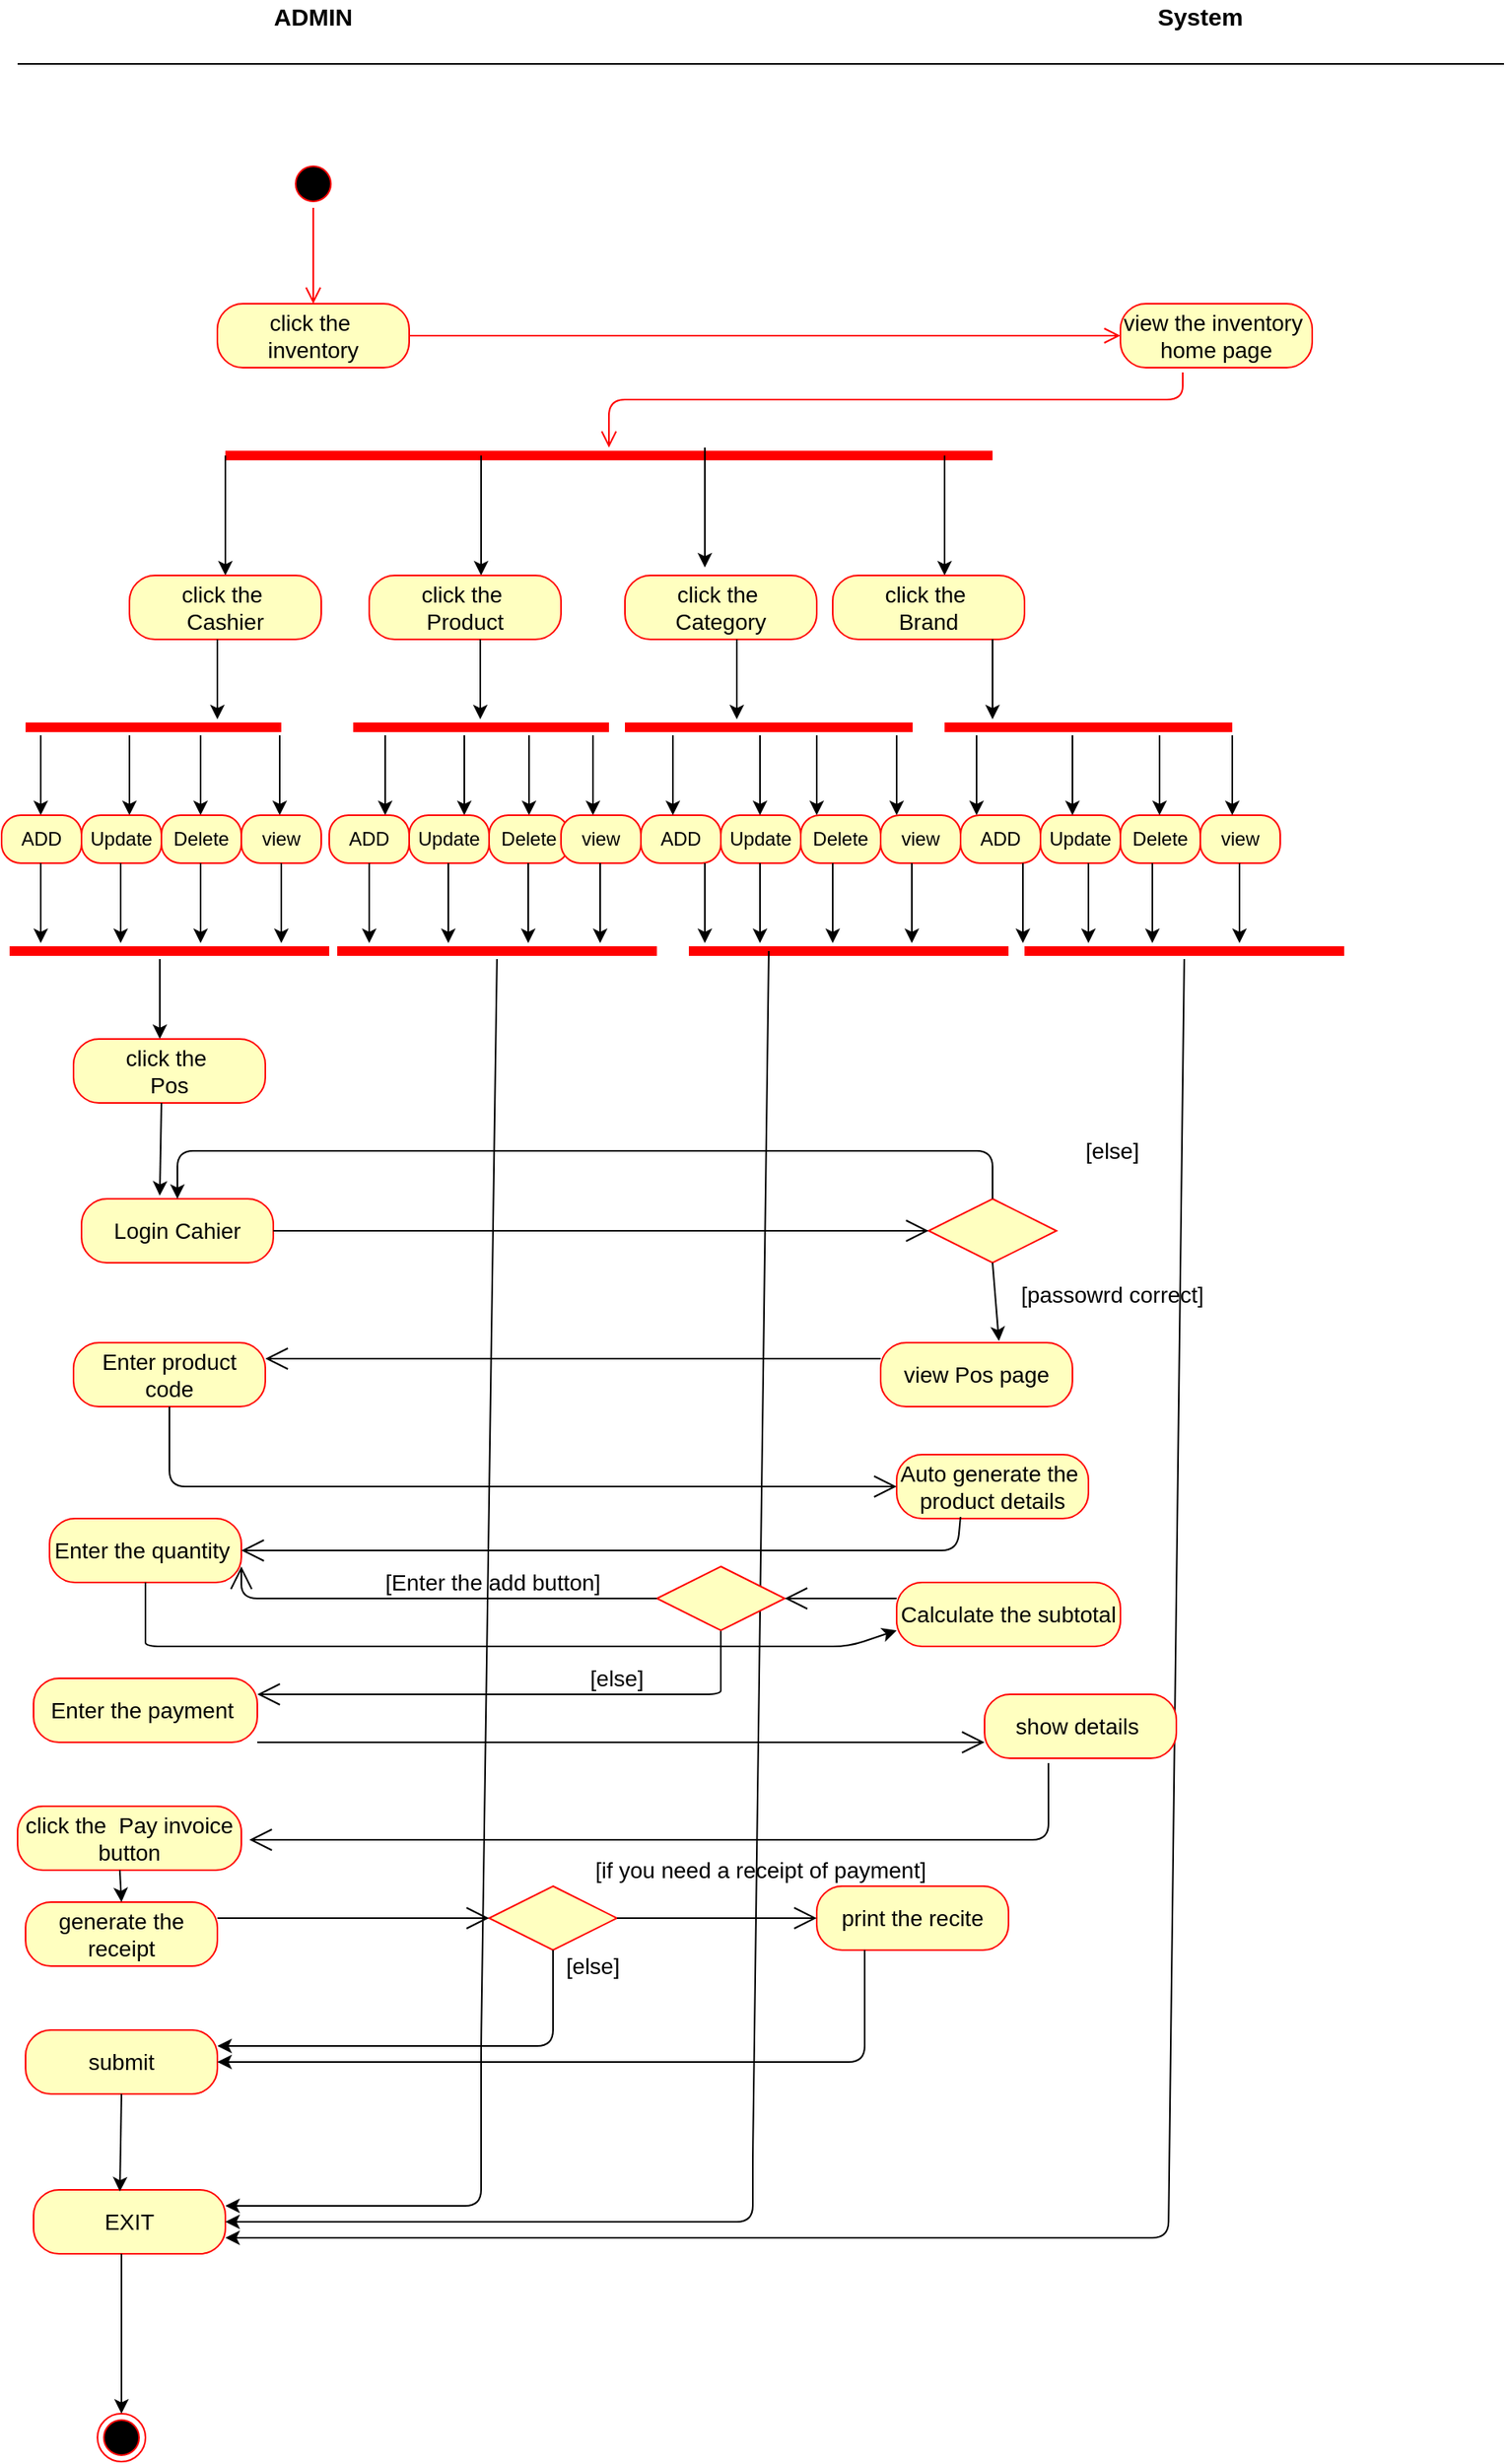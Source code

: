 <mxfile version="13.1.2" type="github"><diagram id="ZlZ83Oee8TpOwvn_NcZw" name="Page-1"><mxGraphModel dx="1718" dy="433" grid="1" gridSize="10" guides="1" tooltips="1" connect="1" arrows="1" fold="1" page="1" pageScale="1" pageWidth="850" pageHeight="1100" math="0" shadow="0"><root><mxCell id="0"/><mxCell id="1" parent="0"/><mxCell id="82hxrN3Jea6xPfypR7md-1" value="" style="ellipse;html=1;shape=startState;fillColor=#000000;strokeColor=#ff0000;" vertex="1" parent="1"><mxGeometry x="80" y="140" width="30" height="30" as="geometry"/></mxCell><mxCell id="82hxrN3Jea6xPfypR7md-2" value="" style="edgeStyle=orthogonalEdgeStyle;html=1;verticalAlign=bottom;endArrow=open;endSize=8;strokeColor=#ff0000;" edge="1" source="82hxrN3Jea6xPfypR7md-1" parent="1"><mxGeometry relative="1" as="geometry"><mxPoint x="95" y="230" as="targetPoint"/></mxGeometry></mxCell><mxCell id="82hxrN3Jea6xPfypR7md-3" value="" style="endArrow=none;html=1;" edge="1" parent="1"><mxGeometry width="50" height="50" relative="1" as="geometry"><mxPoint x="-90" y="80" as="sourcePoint"/><mxPoint x="840" y="80" as="targetPoint"/></mxGeometry></mxCell><mxCell id="82hxrN3Jea6xPfypR7md-5" value="ADMIN" style="text;html=1;strokeColor=none;fillColor=none;align=center;verticalAlign=middle;whiteSpace=wrap;rounded=0;fontSize=15;fontStyle=1" vertex="1" parent="1"><mxGeometry x="75" y="40" width="40" height="20" as="geometry"/></mxCell><mxCell id="82hxrN3Jea6xPfypR7md-8" value="click the&amp;nbsp;&lt;br style=&quot;font-size: 14px;&quot;&gt;inventory" style="rounded=1;whiteSpace=wrap;html=1;arcSize=40;fontColor=#000000;fillColor=#ffffc0;strokeColor=#ff0000;fontSize=14;" vertex="1" parent="1"><mxGeometry x="35" y="230" width="120" height="40" as="geometry"/></mxCell><mxCell id="82hxrN3Jea6xPfypR7md-9" value="" style="edgeStyle=orthogonalEdgeStyle;html=1;verticalAlign=bottom;endArrow=open;endSize=8;strokeColor=#ff0000;fontSize=15;exitX=1;exitY=0.5;exitDx=0;exitDy=0;entryX=0;entryY=0.5;entryDx=0;entryDy=0;" edge="1" source="82hxrN3Jea6xPfypR7md-8" parent="1" target="82hxrN3Jea6xPfypR7md-10"><mxGeometry relative="1" as="geometry"><mxPoint x="520" y="250" as="targetPoint"/></mxGeometry></mxCell><mxCell id="82hxrN3Jea6xPfypR7md-10" value="view the inventory&amp;nbsp;&lt;br&gt;home page" style="rounded=1;whiteSpace=wrap;html=1;arcSize=40;fontColor=#000000;fillColor=#ffffc0;strokeColor=#ff0000;fontSize=14;" vertex="1" parent="1"><mxGeometry x="600" y="230" width="120" height="40" as="geometry"/></mxCell><mxCell id="82hxrN3Jea6xPfypR7md-13" value="" style="shape=line;html=1;strokeWidth=6;strokeColor=#ff0000;fontSize=14;" vertex="1" parent="1"><mxGeometry x="40" y="320" width="480" height="10" as="geometry"/></mxCell><mxCell id="82hxrN3Jea6xPfypR7md-19" value="" style="endArrow=classic;html=1;fontSize=14;exitX=0;exitY=0.5;exitDx=0;exitDy=0;exitPerimeter=0;" edge="1" parent="1" source="82hxrN3Jea6xPfypR7md-13"><mxGeometry width="50" height="50" relative="1" as="geometry"><mxPoint x="70" y="490" as="sourcePoint"/><mxPoint x="40" y="400" as="targetPoint"/></mxGeometry></mxCell><mxCell id="82hxrN3Jea6xPfypR7md-20" value="" style="endArrow=classic;html=1;fontSize=14;exitX=0;exitY=0.5;exitDx=0;exitDy=0;exitPerimeter=0;" edge="1" parent="1"><mxGeometry width="50" height="50" relative="1" as="geometry"><mxPoint x="200" y="325" as="sourcePoint"/><mxPoint x="200" y="400" as="targetPoint"/></mxGeometry></mxCell><mxCell id="82hxrN3Jea6xPfypR7md-21" value="" style="endArrow=classic;html=1;fontSize=14;exitX=0;exitY=0.5;exitDx=0;exitDy=0;exitPerimeter=0;" edge="1" parent="1"><mxGeometry width="50" height="50" relative="1" as="geometry"><mxPoint x="340" y="320" as="sourcePoint"/><mxPoint x="340" y="395" as="targetPoint"/><Array as="points"><mxPoint x="340" y="345"/></Array></mxGeometry></mxCell><mxCell id="82hxrN3Jea6xPfypR7md-22" value="" style="endArrow=classic;html=1;fontSize=14;exitX=0;exitY=0.5;exitDx=0;exitDy=0;exitPerimeter=0;" edge="1" parent="1"><mxGeometry width="50" height="50" relative="1" as="geometry"><mxPoint x="490" y="325" as="sourcePoint"/><mxPoint x="490" y="400" as="targetPoint"/><Array as="points"><mxPoint x="490" y="350"/></Array></mxGeometry></mxCell><mxCell id="82hxrN3Jea6xPfypR7md-23" value="&lt;span&gt;click the&amp;nbsp;&lt;/span&gt;&lt;br&gt;Cashier" style="rounded=1;whiteSpace=wrap;html=1;arcSize=40;fontColor=#000000;fillColor=#ffffc0;strokeColor=#ff0000;fontSize=14;" vertex="1" parent="1"><mxGeometry x="-20" y="400" width="120" height="40" as="geometry"/></mxCell><mxCell id="82hxrN3Jea6xPfypR7md-24" value="click the&amp;nbsp;&lt;br&gt;Product" style="rounded=1;whiteSpace=wrap;html=1;arcSize=40;fontColor=#000000;fillColor=#ffffc0;strokeColor=#ff0000;fontSize=14;" vertex="1" parent="1"><mxGeometry x="130" y="400" width="120" height="40" as="geometry"/></mxCell><mxCell id="82hxrN3Jea6xPfypR7md-25" value="click the&amp;nbsp;&lt;br&gt;Category" style="rounded=1;whiteSpace=wrap;html=1;arcSize=40;fontColor=#000000;fillColor=#ffffc0;strokeColor=#ff0000;fontSize=14;" vertex="1" parent="1"><mxGeometry x="290" y="400" width="120" height="40" as="geometry"/></mxCell><mxCell id="82hxrN3Jea6xPfypR7md-26" value="click the&amp;nbsp;&lt;br style=&quot;font-size: 14px&quot;&gt;Brand" style="rounded=1;whiteSpace=wrap;html=1;arcSize=40;fontColor=#000000;fillColor=#ffffc0;strokeColor=#ff0000;fontSize=14;" vertex="1" parent="1"><mxGeometry x="420" y="400" width="120" height="40" as="geometry"/></mxCell><mxCell id="82hxrN3Jea6xPfypR7md-27" value="" style="edgeStyle=orthogonalEdgeStyle;html=1;verticalAlign=bottom;endArrow=open;endSize=8;strokeColor=#ff0000;fontSize=15;exitX=0.325;exitY=1.075;exitDx=0;exitDy=0;exitPerimeter=0;" edge="1" parent="1" source="82hxrN3Jea6xPfypR7md-10" target="82hxrN3Jea6xPfypR7md-13"><mxGeometry relative="1" as="geometry"><mxPoint x="610" y="260" as="targetPoint"/><mxPoint x="165" y="260" as="sourcePoint"/><Array as="points"><mxPoint x="639" y="290"/><mxPoint x="280" y="290"/></Array></mxGeometry></mxCell><mxCell id="82hxrN3Jea6xPfypR7md-28" value="" style="shape=line;html=1;strokeWidth=6;strokeColor=#ff0000;fontSize=14;" vertex="1" parent="1"><mxGeometry x="-85" y="490" width="160" height="10" as="geometry"/></mxCell><mxCell id="82hxrN3Jea6xPfypR7md-30" value="" style="endArrow=classic;html=1;fontSize=14;exitX=0;exitY=0.5;exitDx=0;exitDy=0;exitPerimeter=0;" edge="1" parent="1"><mxGeometry width="50" height="50" relative="1" as="geometry"><mxPoint x="35" y="440" as="sourcePoint"/><mxPoint x="35" y="490" as="targetPoint"/></mxGeometry></mxCell><mxCell id="82hxrN3Jea6xPfypR7md-31" value="" style="endArrow=classic;html=1;fontSize=14;exitX=0;exitY=0.5;exitDx=0;exitDy=0;exitPerimeter=0;" edge="1" parent="1"><mxGeometry width="50" height="50" relative="1" as="geometry"><mxPoint x="-75.5" y="500" as="sourcePoint"/><mxPoint x="-75.5" y="550" as="targetPoint"/></mxGeometry></mxCell><mxCell id="82hxrN3Jea6xPfypR7md-32" value="" style="endArrow=classic;html=1;fontSize=14;exitX=0;exitY=0.5;exitDx=0;exitDy=0;exitPerimeter=0;" edge="1" parent="1"><mxGeometry width="50" height="50" relative="1" as="geometry"><mxPoint x="-20" y="500" as="sourcePoint"/><mxPoint x="-20" y="550" as="targetPoint"/><Array as="points"/></mxGeometry></mxCell><mxCell id="82hxrN3Jea6xPfypR7md-33" value="" style="endArrow=classic;html=1;fontSize=14;exitX=0;exitY=0.5;exitDx=0;exitDy=0;exitPerimeter=0;" edge="1" parent="1"><mxGeometry width="50" height="50" relative="1" as="geometry"><mxPoint x="24.5" y="500" as="sourcePoint"/><mxPoint x="24.5" y="550" as="targetPoint"/></mxGeometry></mxCell><mxCell id="82hxrN3Jea6xPfypR7md-34" value="" style="endArrow=classic;html=1;fontSize=14;exitX=0;exitY=0.5;exitDx=0;exitDy=0;exitPerimeter=0;" edge="1" parent="1"><mxGeometry width="50" height="50" relative="1" as="geometry"><mxPoint x="74" y="500" as="sourcePoint"/><mxPoint x="74" y="550" as="targetPoint"/></mxGeometry></mxCell><mxCell id="82hxrN3Jea6xPfypR7md-35" value="ADD" style="rounded=1;whiteSpace=wrap;html=1;arcSize=40;fontColor=#000000;fillColor=#ffffc0;strokeColor=#ff0000;" vertex="1" parent="1"><mxGeometry x="-100" y="550" width="50" height="30" as="geometry"/></mxCell><mxCell id="82hxrN3Jea6xPfypR7md-37" value="Update" style="rounded=1;whiteSpace=wrap;html=1;arcSize=40;fontColor=#000000;fillColor=#ffffc0;strokeColor=#ff0000;" vertex="1" parent="1"><mxGeometry x="-50" y="550" width="50" height="30" as="geometry"/></mxCell><mxCell id="82hxrN3Jea6xPfypR7md-38" value="Delete" style="rounded=1;whiteSpace=wrap;html=1;arcSize=40;fontColor=#000000;fillColor=#ffffc0;strokeColor=#ff0000;" vertex="1" parent="1"><mxGeometry y="550" width="50" height="30" as="geometry"/></mxCell><mxCell id="82hxrN3Jea6xPfypR7md-39" value="view" style="rounded=1;whiteSpace=wrap;html=1;arcSize=40;fontColor=#000000;fillColor=#ffffc0;strokeColor=#ff0000;" vertex="1" parent="1"><mxGeometry x="50" y="550" width="50" height="30" as="geometry"/></mxCell><mxCell id="82hxrN3Jea6xPfypR7md-40" value="" style="shape=line;html=1;strokeWidth=6;strokeColor=#ff0000;fontSize=14;" vertex="1" parent="1"><mxGeometry x="120" y="490" width="160" height="10" as="geometry"/></mxCell><mxCell id="82hxrN3Jea6xPfypR7md-41" value="" style="endArrow=classic;html=1;fontSize=14;exitX=0;exitY=0.5;exitDx=0;exitDy=0;exitPerimeter=0;" edge="1" parent="1"><mxGeometry width="50" height="50" relative="1" as="geometry"><mxPoint x="199.5" y="440" as="sourcePoint"/><mxPoint x="199.5" y="490" as="targetPoint"/></mxGeometry></mxCell><mxCell id="82hxrN3Jea6xPfypR7md-42" value="" style="endArrow=classic;html=1;fontSize=14;exitX=0;exitY=0.5;exitDx=0;exitDy=0;exitPerimeter=0;" edge="1" parent="1"><mxGeometry width="50" height="50" relative="1" as="geometry"><mxPoint x="360" y="440" as="sourcePoint"/><mxPoint x="360" y="490" as="targetPoint"/></mxGeometry></mxCell><mxCell id="82hxrN3Jea6xPfypR7md-43" value="" style="endArrow=classic;html=1;fontSize=14;exitX=0;exitY=0.5;exitDx=0;exitDy=0;exitPerimeter=0;" edge="1" parent="1"><mxGeometry width="50" height="50" relative="1" as="geometry"><mxPoint x="520" y="440" as="sourcePoint"/><mxPoint x="520" y="490" as="targetPoint"/></mxGeometry></mxCell><mxCell id="82hxrN3Jea6xPfypR7md-44" value="" style="shape=line;html=1;strokeWidth=6;strokeColor=#ff0000;fontSize=14;" vertex="1" parent="1"><mxGeometry x="290" y="490" width="180" height="10" as="geometry"/></mxCell><mxCell id="82hxrN3Jea6xPfypR7md-45" value="" style="shape=line;html=1;strokeWidth=6;strokeColor=#ff0000;fontSize=14;" vertex="1" parent="1"><mxGeometry x="490" y="490" width="180" height="10" as="geometry"/></mxCell><mxCell id="82hxrN3Jea6xPfypR7md-46" value="" style="endArrow=classic;html=1;fontSize=14;exitX=0;exitY=0.5;exitDx=0;exitDy=0;exitPerimeter=0;" edge="1" parent="1"><mxGeometry width="50" height="50" relative="1" as="geometry"><mxPoint x="140" y="500" as="sourcePoint"/><mxPoint x="140" y="550" as="targetPoint"/></mxGeometry></mxCell><mxCell id="82hxrN3Jea6xPfypR7md-47" value="" style="endArrow=classic;html=1;fontSize=14;exitX=0;exitY=0.5;exitDx=0;exitDy=0;exitPerimeter=0;" edge="1" parent="1"><mxGeometry width="50" height="50" relative="1" as="geometry"><mxPoint x="189.5" y="500" as="sourcePoint"/><mxPoint x="189.5" y="550" as="targetPoint"/></mxGeometry></mxCell><mxCell id="82hxrN3Jea6xPfypR7md-48" value="" style="endArrow=classic;html=1;fontSize=14;exitX=0;exitY=0.5;exitDx=0;exitDy=0;exitPerimeter=0;" edge="1" parent="1"><mxGeometry width="50" height="50" relative="1" as="geometry"><mxPoint x="230" y="500" as="sourcePoint"/><mxPoint x="230" y="550" as="targetPoint"/></mxGeometry></mxCell><mxCell id="82hxrN3Jea6xPfypR7md-49" value="" style="endArrow=classic;html=1;fontSize=14;exitX=0;exitY=0.5;exitDx=0;exitDy=0;exitPerimeter=0;" edge="1" parent="1"><mxGeometry width="50" height="50" relative="1" as="geometry"><mxPoint x="270" y="500" as="sourcePoint"/><mxPoint x="270" y="550" as="targetPoint"/></mxGeometry></mxCell><mxCell id="82hxrN3Jea6xPfypR7md-50" value="ADD" style="rounded=1;whiteSpace=wrap;html=1;arcSize=40;fontColor=#000000;fillColor=#ffffc0;strokeColor=#ff0000;" vertex="1" parent="1"><mxGeometry x="105" y="550" width="50" height="30" as="geometry"/></mxCell><mxCell id="82hxrN3Jea6xPfypR7md-51" value="Update" style="rounded=1;whiteSpace=wrap;html=1;arcSize=40;fontColor=#000000;fillColor=#ffffc0;strokeColor=#ff0000;" vertex="1" parent="1"><mxGeometry x="155" y="550" width="50" height="30" as="geometry"/></mxCell><mxCell id="82hxrN3Jea6xPfypR7md-53" value="Delete" style="rounded=1;whiteSpace=wrap;html=1;arcSize=40;fontColor=#000000;fillColor=#ffffc0;strokeColor=#ff0000;" vertex="1" parent="1"><mxGeometry x="205" y="550" width="50" height="30" as="geometry"/></mxCell><mxCell id="82hxrN3Jea6xPfypR7md-56" value="view" style="rounded=1;whiteSpace=wrap;html=1;arcSize=40;fontColor=#000000;fillColor=#ffffc0;strokeColor=#ff0000;" vertex="1" parent="1"><mxGeometry x="250" y="550" width="50" height="30" as="geometry"/></mxCell><mxCell id="82hxrN3Jea6xPfypR7md-57" value="ADD" style="rounded=1;whiteSpace=wrap;html=1;arcSize=40;fontColor=#000000;fillColor=#ffffc0;strokeColor=#ff0000;" vertex="1" parent="1"><mxGeometry x="300" y="550" width="50" height="30" as="geometry"/></mxCell><mxCell id="82hxrN3Jea6xPfypR7md-58" value="Update" style="rounded=1;whiteSpace=wrap;html=1;arcSize=40;fontColor=#000000;fillColor=#ffffc0;strokeColor=#ff0000;" vertex="1" parent="1"><mxGeometry x="350" y="550" width="50" height="30" as="geometry"/></mxCell><mxCell id="82hxrN3Jea6xPfypR7md-59" value="Delete" style="rounded=1;whiteSpace=wrap;html=1;arcSize=40;fontColor=#000000;fillColor=#ffffc0;strokeColor=#ff0000;" vertex="1" parent="1"><mxGeometry x="400" y="550" width="50" height="30" as="geometry"/></mxCell><mxCell id="82hxrN3Jea6xPfypR7md-60" value="view" style="rounded=1;whiteSpace=wrap;html=1;arcSize=40;fontColor=#000000;fillColor=#ffffc0;strokeColor=#ff0000;" vertex="1" parent="1"><mxGeometry x="450" y="550" width="50" height="30" as="geometry"/></mxCell><mxCell id="82hxrN3Jea6xPfypR7md-61" value="" style="endArrow=classic;html=1;fontSize=14;exitX=0;exitY=0.5;exitDx=0;exitDy=0;exitPerimeter=0;" edge="1" parent="1"><mxGeometry width="50" height="50" relative="1" as="geometry"><mxPoint x="320" y="500" as="sourcePoint"/><mxPoint x="320" y="550" as="targetPoint"/></mxGeometry></mxCell><mxCell id="82hxrN3Jea6xPfypR7md-62" value="" style="endArrow=classic;html=1;fontSize=14;exitX=0;exitY=0.5;exitDx=0;exitDy=0;exitPerimeter=0;" edge="1" parent="1"><mxGeometry width="50" height="50" relative="1" as="geometry"><mxPoint x="374.5" y="500" as="sourcePoint"/><mxPoint x="374.5" y="550" as="targetPoint"/></mxGeometry></mxCell><mxCell id="82hxrN3Jea6xPfypR7md-63" value="" style="endArrow=classic;html=1;fontSize=14;exitX=0;exitY=0.5;exitDx=0;exitDy=0;exitPerimeter=0;" edge="1" parent="1"><mxGeometry width="50" height="50" relative="1" as="geometry"><mxPoint x="410" y="500" as="sourcePoint"/><mxPoint x="410" y="550" as="targetPoint"/></mxGeometry></mxCell><mxCell id="82hxrN3Jea6xPfypR7md-64" value="" style="endArrow=classic;html=1;fontSize=14;exitX=0;exitY=0.5;exitDx=0;exitDy=0;exitPerimeter=0;" edge="1" parent="1"><mxGeometry width="50" height="50" relative="1" as="geometry"><mxPoint x="460" y="500" as="sourcePoint"/><mxPoint x="460" y="550" as="targetPoint"/></mxGeometry></mxCell><mxCell id="82hxrN3Jea6xPfypR7md-65" value="ADD" style="rounded=1;whiteSpace=wrap;html=1;arcSize=40;fontColor=#000000;fillColor=#ffffc0;strokeColor=#ff0000;" vertex="1" parent="1"><mxGeometry x="500" y="550" width="50" height="30" as="geometry"/></mxCell><mxCell id="82hxrN3Jea6xPfypR7md-66" value="Update" style="rounded=1;whiteSpace=wrap;html=1;arcSize=40;fontColor=#000000;fillColor=#ffffc0;strokeColor=#ff0000;" vertex="1" parent="1"><mxGeometry x="550" y="550" width="50" height="30" as="geometry"/></mxCell><mxCell id="82hxrN3Jea6xPfypR7md-67" value="Delete" style="rounded=1;whiteSpace=wrap;html=1;arcSize=40;fontColor=#000000;fillColor=#ffffc0;strokeColor=#ff0000;" vertex="1" parent="1"><mxGeometry x="600" y="550" width="50" height="30" as="geometry"/></mxCell><mxCell id="82hxrN3Jea6xPfypR7md-68" value="view" style="rounded=1;whiteSpace=wrap;html=1;arcSize=40;fontColor=#000000;fillColor=#ffffc0;strokeColor=#ff0000;" vertex="1" parent="1"><mxGeometry x="650" y="550" width="50" height="30" as="geometry"/></mxCell><mxCell id="82hxrN3Jea6xPfypR7md-69" value="" style="endArrow=classic;html=1;fontSize=14;exitX=0;exitY=0.5;exitDx=0;exitDy=0;exitPerimeter=0;" edge="1" parent="1"><mxGeometry width="50" height="50" relative="1" as="geometry"><mxPoint x="510" y="500" as="sourcePoint"/><mxPoint x="510" y="550" as="targetPoint"/></mxGeometry></mxCell><mxCell id="82hxrN3Jea6xPfypR7md-70" value="" style="endArrow=classic;html=1;fontSize=14;exitX=0;exitY=0.5;exitDx=0;exitDy=0;exitPerimeter=0;" edge="1" parent="1"><mxGeometry width="50" height="50" relative="1" as="geometry"><mxPoint x="570" y="500" as="sourcePoint"/><mxPoint x="570" y="550" as="targetPoint"/></mxGeometry></mxCell><mxCell id="82hxrN3Jea6xPfypR7md-71" value="" style="endArrow=classic;html=1;fontSize=14;exitX=0;exitY=0.5;exitDx=0;exitDy=0;exitPerimeter=0;" edge="1" parent="1"><mxGeometry width="50" height="50" relative="1" as="geometry"><mxPoint x="624.5" y="500" as="sourcePoint"/><mxPoint x="624.5" y="550" as="targetPoint"/></mxGeometry></mxCell><mxCell id="82hxrN3Jea6xPfypR7md-72" value="" style="endArrow=classic;html=1;fontSize=14;exitX=0;exitY=0.5;exitDx=0;exitDy=0;exitPerimeter=0;" edge="1" parent="1"><mxGeometry width="50" height="50" relative="1" as="geometry"><mxPoint x="670" y="500" as="sourcePoint"/><mxPoint x="670" y="550" as="targetPoint"/></mxGeometry></mxCell><mxCell id="82hxrN3Jea6xPfypR7md-73" value="" style="shape=line;html=1;strokeWidth=6;strokeColor=#ff0000;fontSize=14;" vertex="1" parent="1"><mxGeometry x="-95" y="630" width="200" height="10" as="geometry"/></mxCell><mxCell id="82hxrN3Jea6xPfypR7md-75" value="" style="endArrow=classic;html=1;fontSize=14;exitX=0;exitY=0.5;exitDx=0;exitDy=0;exitPerimeter=0;fontStyle=1" edge="1" parent="1"><mxGeometry width="50" height="50" relative="1" as="geometry"><mxPoint x="-75.5" y="580" as="sourcePoint"/><mxPoint x="-75.5" y="630" as="targetPoint"/></mxGeometry></mxCell><mxCell id="82hxrN3Jea6xPfypR7md-76" value="" style="endArrow=classic;html=1;fontSize=14;exitX=0;exitY=0.5;exitDx=0;exitDy=0;exitPerimeter=0;" edge="1" parent="1"><mxGeometry width="50" height="50" relative="1" as="geometry"><mxPoint x="-25.5" y="580" as="sourcePoint"/><mxPoint x="-25.5" y="630" as="targetPoint"/></mxGeometry></mxCell><mxCell id="82hxrN3Jea6xPfypR7md-77" value="" style="endArrow=classic;html=1;fontSize=14;exitX=0;exitY=0.5;exitDx=0;exitDy=0;exitPerimeter=0;" edge="1" parent="1"><mxGeometry width="50" height="50" relative="1" as="geometry"><mxPoint x="75" y="580" as="sourcePoint"/><mxPoint x="75" y="630" as="targetPoint"/></mxGeometry></mxCell><mxCell id="82hxrN3Jea6xPfypR7md-78" value="&lt;span style=&quot;color: rgba(0 , 0 , 0 , 0) ; font-family: monospace ; font-size: 0px ; background-color: rgb(248 , 249 , 250)&quot;&gt;%3CmxGraphModel%3E%3Croot%3E%3CmxCell%20id%3D%220%22%2F%3E%3CmxCell%20id%3D%221%22%20parent%3D%220%22%2F%3E%3CmxCell%20id%3D%222%22%20value%3D%22%22%20style%3D%22endArrow%3Dclassic%3Bhtml%3D1%3BfontSize%3D14%3BexitX%3D0%3BexitY%3D0.5%3BexitDx%3D0%3BexitDy%3D0%3BexitPerimeter%3D0%3B%22%20edge%3D%221%22%20parent%3D%221%22%3E%3CmxGeometry%20width%3D%2250%22%20height%3D%2250%22%20relative%3D%221%22%20as%3D%22geometry%22%3E%3CmxPoint%20x%3D%2224.5%22%20y%3D%22580%22%20as%3D%22sourcePoint%22%2F%3E%3CmxPoint%20x%3D%2224.5%22%20y%3D%22630%22%20as%3D%22targetPoint%22%2F%3E%3C%2FmxGeometry%3E%3C%2FmxCell%3E%3C%2Froot%3E%3C%2FmxGraphModel%3E&lt;/span&gt;&lt;span style=&quot;color: rgba(0 , 0 , 0 , 0) ; font-family: monospace ; font-size: 0px ; background-color: rgb(248 , 249 , 250)&quot;&gt;%3CmxGraphModel%3E%3Croot%3E%3CmxCell%20id%3D%220%22%2F%3E%3CmxCell%20id%3D%221%22%20parent%3D%220%22%2F%3E%3CmxCell%20id%3D%222%22%20value%3D%22%22%20style%3D%22endArrow%3Dclassic%3Bhtml%3D1%3BfontSize%3D14%3BexitX%3D0%3BexitY%3D0.5%3BexitDx%3D0%3BexitDy%3D0%3BexitPerimeter%3D0%3B%22%20edge%3D%221%22%20parent%3D%221%22%3E%3CmxGeometry%20width%3D%2250%22%20height%3D%2250%22%20relative%3D%221%22%20as%3D%22geometry%22%3E%3CmxPoint%20x%3D%2224.5%22%20y%3D%22580%22%20as%3D%22sourcePoint%22%2F%3E%3CmxPoint%20x%3D%2224.5%22%20y%3D%22630%22%20as%3D%22targetPoint%22%2F%3E%3C%2FmxGeometry%3E%3C%2FmxCell%3E%3C%2Froot%3E%3C%2FmxGraphModel%3E&lt;/span&gt;" style="endArrow=classic;html=1;fontSize=14;exitX=0;exitY=0.5;exitDx=0;exitDy=0;exitPerimeter=0;" edge="1" parent="1"><mxGeometry width="50" height="50" relative="1" as="geometry"><mxPoint x="24.5" y="580" as="sourcePoint"/><mxPoint x="24.5" y="630" as="targetPoint"/></mxGeometry></mxCell><mxCell id="82hxrN3Jea6xPfypR7md-79" value="" style="endArrow=classic;html=1;fontSize=14;exitX=0;exitY=0.5;exitDx=0;exitDy=0;exitPerimeter=0;" edge="1" parent="1"><mxGeometry width="50" height="50" relative="1" as="geometry"><mxPoint x="-1" y="640" as="sourcePoint"/><mxPoint x="-1" y="690" as="targetPoint"/></mxGeometry></mxCell><mxCell id="82hxrN3Jea6xPfypR7md-80" value="&lt;span&gt;click the&amp;nbsp;&lt;/span&gt;&lt;br&gt;Pos" style="rounded=1;whiteSpace=wrap;html=1;arcSize=40;fontColor=#000000;fillColor=#ffffc0;strokeColor=#ff0000;fontSize=14;" vertex="1" parent="1"><mxGeometry x="-55" y="690" width="120" height="40" as="geometry"/></mxCell><mxCell id="82hxrN3Jea6xPfypR7md-81" value="Login Cahier" style="rounded=1;whiteSpace=wrap;html=1;arcSize=40;fontColor=#000000;fillColor=#ffffc0;strokeColor=#ff0000;fontSize=14;" vertex="1" parent="1"><mxGeometry x="-50" y="790" width="120" height="40" as="geometry"/></mxCell><mxCell id="82hxrN3Jea6xPfypR7md-82" value="" style="endArrow=classic;html=1;fontSize=14;exitX=0;exitY=0.5;exitDx=0;exitDy=0;exitPerimeter=0;entryX=0.408;entryY=-0.05;entryDx=0;entryDy=0;entryPerimeter=0;" edge="1" parent="1" target="82hxrN3Jea6xPfypR7md-81"><mxGeometry width="50" height="50" relative="1" as="geometry"><mxPoint y="730" as="sourcePoint"/><mxPoint y="780" as="targetPoint"/></mxGeometry></mxCell><mxCell id="82hxrN3Jea6xPfypR7md-83" value="" style="rhombus;whiteSpace=wrap;html=1;fillColor=#ffffc0;strokeColor=#ff0000;fontSize=14;" vertex="1" parent="1"><mxGeometry x="480" y="790" width="80" height="40" as="geometry"/></mxCell><mxCell id="82hxrN3Jea6xPfypR7md-86" value="" style="endArrow=open;endFill=1;endSize=12;html=1;fontSize=14;entryX=0;entryY=0.5;entryDx=0;entryDy=0;" edge="1" parent="1" target="82hxrN3Jea6xPfypR7md-83"><mxGeometry width="160" relative="1" as="geometry"><mxPoint x="70" y="810" as="sourcePoint"/><mxPoint x="230" y="810" as="targetPoint"/></mxGeometry></mxCell><mxCell id="82hxrN3Jea6xPfypR7md-91" value="" style="endArrow=classic;html=1;fontSize=14;exitX=0.5;exitY=1;exitDx=0;exitDy=0;entryX=0.617;entryY=-0.025;entryDx=0;entryDy=0;entryPerimeter=0;" edge="1" parent="1" source="82hxrN3Jea6xPfypR7md-83" target="82hxrN3Jea6xPfypR7md-92"><mxGeometry width="50" height="50" relative="1" as="geometry"><mxPoint x="310" y="940" as="sourcePoint"/><mxPoint x="40" y="880" as="targetPoint"/><Array as="points"><mxPoint x="524" y="879"/></Array></mxGeometry></mxCell><mxCell id="82hxrN3Jea6xPfypR7md-92" value="view Pos page" style="rounded=1;whiteSpace=wrap;html=1;arcSize=40;fontColor=#000000;fillColor=#ffffc0;strokeColor=#ff0000;fontSize=14;" vertex="1" parent="1"><mxGeometry x="450" y="880" width="120" height="40" as="geometry"/></mxCell><mxCell id="82hxrN3Jea6xPfypR7md-93" value="[passowrd correct]" style="text;html=1;strokeColor=none;fillColor=none;align=center;verticalAlign=middle;whiteSpace=wrap;rounded=0;fontSize=14;" vertex="1" parent="1"><mxGeometry x="530" y="840" width="130" height="20" as="geometry"/></mxCell><mxCell id="82hxrN3Jea6xPfypR7md-95" value="[else]" style="text;html=1;strokeColor=none;fillColor=none;align=center;verticalAlign=middle;whiteSpace=wrap;rounded=0;fontSize=14;" vertex="1" parent="1"><mxGeometry x="530" y="750" width="130" height="20" as="geometry"/></mxCell><mxCell id="82hxrN3Jea6xPfypR7md-98" value="Enter product code" style="rounded=1;whiteSpace=wrap;html=1;arcSize=40;fontColor=#000000;fillColor=#ffffc0;strokeColor=#ff0000;fontSize=14;" vertex="1" parent="1"><mxGeometry x="-55" y="880" width="120" height="40" as="geometry"/></mxCell><mxCell id="82hxrN3Jea6xPfypR7md-103" value="Auto generate the&amp;nbsp;&lt;br&gt;product details" style="rounded=1;whiteSpace=wrap;html=1;arcSize=40;fontColor=#000000;fillColor=#ffffc0;strokeColor=#ff0000;fontSize=14;" vertex="1" parent="1"><mxGeometry x="460" y="950" width="120" height="40" as="geometry"/></mxCell><mxCell id="82hxrN3Jea6xPfypR7md-104" value="Enter the quantity&amp;nbsp;" style="rounded=1;whiteSpace=wrap;html=1;arcSize=40;fontColor=#000000;fillColor=#ffffc0;strokeColor=#ff0000;fontSize=14;" vertex="1" parent="1"><mxGeometry x="-70" y="990" width="120" height="40" as="geometry"/></mxCell><mxCell id="82hxrN3Jea6xPfypR7md-106" value="click the&amp;nbsp; Pay invoice&lt;br&gt;button" style="rounded=1;whiteSpace=wrap;html=1;arcSize=40;fontColor=#000000;fillColor=#ffffc0;strokeColor=#ff0000;fontSize=14;" vertex="1" parent="1"><mxGeometry x="-90" y="1170" width="140" height="40" as="geometry"/></mxCell><mxCell id="82hxrN3Jea6xPfypR7md-108" value="generate the receipt" style="rounded=1;whiteSpace=wrap;html=1;arcSize=40;fontColor=#000000;fillColor=#ffffc0;strokeColor=#ff0000;fontSize=14;" vertex="1" parent="1"><mxGeometry x="-85" y="1230" width="120" height="40" as="geometry"/></mxCell><mxCell id="82hxrN3Jea6xPfypR7md-109" value="" style="endArrow=classic;html=1;fontSize=14;entryX=0.5;entryY=0;entryDx=0;entryDy=0;exitX=0.457;exitY=1;exitDx=0;exitDy=0;exitPerimeter=0;" edge="1" parent="1" source="82hxrN3Jea6xPfypR7md-106" target="82hxrN3Jea6xPfypR7md-108"><mxGeometry width="50" height="50" relative="1" as="geometry"><mxPoint x="-25" y="1180" as="sourcePoint"/><mxPoint x="-10.5" y="1200" as="targetPoint"/></mxGeometry></mxCell><mxCell id="82hxrN3Jea6xPfypR7md-110" value="" style="rhombus;whiteSpace=wrap;html=1;fillColor=#ffffc0;strokeColor=#ff0000;fontSize=14;" vertex="1" parent="1"><mxGeometry x="205" y="1220" width="80" height="40" as="geometry"/></mxCell><mxCell id="82hxrN3Jea6xPfypR7md-113" value="print the recite" style="rounded=1;whiteSpace=wrap;html=1;arcSize=40;fontColor=#000000;fillColor=#ffffc0;strokeColor=#ff0000;fontSize=14;" vertex="1" parent="1"><mxGeometry x="410" y="1220" width="120" height="40" as="geometry"/></mxCell><mxCell id="82hxrN3Jea6xPfypR7md-114" value="" style="endArrow=open;endFill=1;endSize=12;html=1;fontSize=14;entryX=0;entryY=0.5;entryDx=0;entryDy=0;exitX=1;exitY=0.25;exitDx=0;exitDy=0;" edge="1" parent="1" source="82hxrN3Jea6xPfypR7md-108" target="82hxrN3Jea6xPfypR7md-110"><mxGeometry width="160" relative="1" as="geometry"><mxPoint x="50" y="1190" as="sourcePoint"/><mxPoint x="210" y="1190" as="targetPoint"/></mxGeometry></mxCell><mxCell id="82hxrN3Jea6xPfypR7md-115" value="" style="endArrow=classic;html=1;fontSize=14;exitX=0.5;exitY=1;exitDx=0;exitDy=0;entryX=1;entryY=0.25;entryDx=0;entryDy=0;" edge="1" parent="1" source="82hxrN3Jea6xPfypR7md-110" target="82hxrN3Jea6xPfypR7md-116"><mxGeometry width="50" height="50" relative="1" as="geometry"><mxPoint x="220" y="1340" as="sourcePoint"/><mxPoint x="30" y="1280" as="targetPoint"/><Array as="points"><mxPoint x="245" y="1280"/><mxPoint x="245" y="1320"/><mxPoint x="120" y="1320"/></Array></mxGeometry></mxCell><mxCell id="82hxrN3Jea6xPfypR7md-116" value="submit" style="rounded=1;whiteSpace=wrap;html=1;arcSize=40;fontColor=#000000;fillColor=#ffffc0;strokeColor=#ff0000;fontSize=14;" vertex="1" parent="1"><mxGeometry x="-85" y="1310" width="120" height="40" as="geometry"/></mxCell><mxCell id="82hxrN3Jea6xPfypR7md-117" value="" style="endArrow=open;endFill=1;endSize=12;html=1;fontSize=14;entryX=0;entryY=0.5;entryDx=0;entryDy=0;exitX=1;exitY=0.5;exitDx=0;exitDy=0;" edge="1" parent="1" source="82hxrN3Jea6xPfypR7md-110" target="82hxrN3Jea6xPfypR7md-113"><mxGeometry width="160" relative="1" as="geometry"><mxPoint x="280" y="1189.5" as="sourcePoint"/><mxPoint x="410" y="1190" as="targetPoint"/><Array as="points"><mxPoint x="350" y="1240"/></Array></mxGeometry></mxCell><mxCell id="82hxrN3Jea6xPfypR7md-118" value="" style="endArrow=classic;html=1;fontSize=14;exitX=0.25;exitY=1;exitDx=0;exitDy=0;entryX=1;entryY=0.5;entryDx=0;entryDy=0;" edge="1" parent="1" source="82hxrN3Jea6xPfypR7md-113" target="82hxrN3Jea6xPfypR7md-116"><mxGeometry width="50" height="50" relative="1" as="geometry"><mxPoint x="255" y="1220" as="sourcePoint"/><mxPoint x="40" y="1290" as="targetPoint"/><Array as="points"><mxPoint x="440" y="1290"/><mxPoint x="440" y="1330"/><mxPoint x="255" y="1330"/></Array></mxGeometry></mxCell><mxCell id="82hxrN3Jea6xPfypR7md-119" value="EXIT" style="rounded=1;whiteSpace=wrap;html=1;arcSize=40;fontColor=#000000;fillColor=#ffffc0;strokeColor=#ff0000;fontSize=14;" vertex="1" parent="1"><mxGeometry x="-80" y="1410" width="120" height="40" as="geometry"/></mxCell><mxCell id="82hxrN3Jea6xPfypR7md-120" value="" style="endArrow=classic;html=1;fontSize=14;entryX=0.45;entryY=0.025;entryDx=0;entryDy=0;entryPerimeter=0;exitX=0.5;exitY=1;exitDx=0;exitDy=0;" edge="1" parent="1" source="82hxrN3Jea6xPfypR7md-116" target="82hxrN3Jea6xPfypR7md-119"><mxGeometry width="50" height="50" relative="1" as="geometry"><mxPoint x="-29" y="1360" as="sourcePoint"/><mxPoint x="20" y="1330" as="targetPoint"/></mxGeometry></mxCell><mxCell id="82hxrN3Jea6xPfypR7md-121" value="" style="ellipse;html=1;shape=endState;fillColor=#000000;strokeColor=#ff0000;fontSize=14;" vertex="1" parent="1"><mxGeometry x="-40" y="1550" width="30" height="30" as="geometry"/></mxCell><mxCell id="82hxrN3Jea6xPfypR7md-122" value="" style="endArrow=classic;html=1;fontSize=14;entryX=0.5;entryY=0;entryDx=0;entryDy=0;" edge="1" parent="1" target="82hxrN3Jea6xPfypR7md-121"><mxGeometry width="50" height="50" relative="1" as="geometry"><mxPoint x="-25" y="1450" as="sourcePoint"/><mxPoint x="-16.111" y="1480" as="targetPoint"/></mxGeometry></mxCell><mxCell id="82hxrN3Jea6xPfypR7md-125" value="" style="shape=line;html=1;strokeWidth=6;strokeColor=#ff0000;fontSize=14;" vertex="1" parent="1"><mxGeometry x="110" y="630" width="200" height="10" as="geometry"/></mxCell><mxCell id="82hxrN3Jea6xPfypR7md-126" value="" style="shape=line;html=1;strokeWidth=6;strokeColor=#ff0000;fontSize=14;" vertex="1" parent="1"><mxGeometry x="330" y="630" width="200" height="10" as="geometry"/></mxCell><mxCell id="82hxrN3Jea6xPfypR7md-127" value="" style="shape=line;html=1;strokeWidth=6;strokeColor=#ff0000;fontSize=14;" vertex="1" parent="1"><mxGeometry x="540" y="630" width="200" height="10" as="geometry"/></mxCell><mxCell id="82hxrN3Jea6xPfypR7md-128" value="" style="endArrow=classic;html=1;fontSize=14;entryX=1;entryY=0.25;entryDx=0;entryDy=0;" edge="1" parent="1" source="82hxrN3Jea6xPfypR7md-125" target="82hxrN3Jea6xPfypR7md-119"><mxGeometry width="50" height="50" relative="1" as="geometry"><mxPoint x="310" y="970" as="sourcePoint"/><mxPoint x="50" y="1300" as="targetPoint"/><Array as="points"><mxPoint x="200" y="1320"/><mxPoint x="200" y="1420"/></Array></mxGeometry></mxCell><mxCell id="82hxrN3Jea6xPfypR7md-129" value="" style="endArrow=classic;html=1;fontSize=14;entryX=1;entryY=0.5;entryDx=0;entryDy=0;exitX=0.25;exitY=0.5;exitDx=0;exitDy=0;exitPerimeter=0;" edge="1" parent="1" source="82hxrN3Jea6xPfypR7md-126" target="82hxrN3Jea6xPfypR7md-119"><mxGeometry width="50" height="50" relative="1" as="geometry"><mxPoint x="219.933" y="650" as="sourcePoint"/><mxPoint x="50" y="1390" as="targetPoint"/><Array as="points"><mxPoint x="370" y="1390"/><mxPoint x="370" y="1430"/><mxPoint x="220" y="1430"/></Array></mxGeometry></mxCell><mxCell id="82hxrN3Jea6xPfypR7md-131" value="" style="endArrow=classic;html=1;fontSize=14;entryX=1;entryY=0.75;entryDx=0;entryDy=0;" edge="1" parent="1" source="82hxrN3Jea6xPfypR7md-127" target="82hxrN3Jea6xPfypR7md-119"><mxGeometry width="50" height="50" relative="1" as="geometry"><mxPoint x="439.603" y="650" as="sourcePoint"/><mxPoint x="60" y="1400" as="targetPoint"/><Array as="points"><mxPoint x="630" y="1440"/><mxPoint x="290" y="1440"/></Array></mxGeometry></mxCell><mxCell id="82hxrN3Jea6xPfypR7md-132" value="" style="endArrow=classic;html=1;fontSize=14;exitX=0;exitY=0.5;exitDx=0;exitDy=0;exitPerimeter=0;" edge="1" parent="1"><mxGeometry width="50" height="50" relative="1" as="geometry"><mxPoint x="130" y="580" as="sourcePoint"/><mxPoint x="130" y="630" as="targetPoint"/></mxGeometry></mxCell><mxCell id="82hxrN3Jea6xPfypR7md-133" value="" style="endArrow=classic;html=1;fontSize=14;exitX=0;exitY=0.5;exitDx=0;exitDy=0;exitPerimeter=0;" edge="1" parent="1"><mxGeometry width="50" height="50" relative="1" as="geometry"><mxPoint x="179.5" y="580" as="sourcePoint"/><mxPoint x="179.5" y="630" as="targetPoint"/></mxGeometry></mxCell><mxCell id="82hxrN3Jea6xPfypR7md-134" value="" style="endArrow=classic;html=1;fontSize=14;exitX=0;exitY=0.5;exitDx=0;exitDy=0;exitPerimeter=0;" edge="1" parent="1"><mxGeometry width="50" height="50" relative="1" as="geometry"><mxPoint x="229.5" y="580" as="sourcePoint"/><mxPoint x="229.5" y="630" as="targetPoint"/></mxGeometry></mxCell><mxCell id="82hxrN3Jea6xPfypR7md-135" value="" style="endArrow=classic;html=1;fontSize=14;exitX=0;exitY=0.5;exitDx=0;exitDy=0;exitPerimeter=0;" edge="1" parent="1"><mxGeometry width="50" height="50" relative="1" as="geometry"><mxPoint x="274.5" y="580" as="sourcePoint"/><mxPoint x="274.5" y="630" as="targetPoint"/></mxGeometry></mxCell><mxCell id="82hxrN3Jea6xPfypR7md-136" value="" style="endArrow=classic;html=1;fontSize=14;exitX=0;exitY=0.5;exitDx=0;exitDy=0;exitPerimeter=0;" edge="1" parent="1"><mxGeometry width="50" height="50" relative="1" as="geometry"><mxPoint x="340" y="580" as="sourcePoint"/><mxPoint x="340" y="630" as="targetPoint"/></mxGeometry></mxCell><mxCell id="82hxrN3Jea6xPfypR7md-137" value="" style="endArrow=classic;html=1;fontSize=14;exitX=0;exitY=0.5;exitDx=0;exitDy=0;exitPerimeter=0;" edge="1" parent="1"><mxGeometry width="50" height="50" relative="1" as="geometry"><mxPoint x="374.5" y="580" as="sourcePoint"/><mxPoint x="374.5" y="630" as="targetPoint"/></mxGeometry></mxCell><mxCell id="82hxrN3Jea6xPfypR7md-138" value="" style="endArrow=classic;html=1;fontSize=14;exitX=0;exitY=0.5;exitDx=0;exitDy=0;exitPerimeter=0;" edge="1" parent="1"><mxGeometry width="50" height="50" relative="1" as="geometry"><mxPoint x="420" y="580" as="sourcePoint"/><mxPoint x="420" y="630" as="targetPoint"/></mxGeometry></mxCell><mxCell id="82hxrN3Jea6xPfypR7md-139" value="" style="endArrow=classic;html=1;fontSize=14;exitX=0;exitY=0.5;exitDx=0;exitDy=0;exitPerimeter=0;" edge="1" parent="1"><mxGeometry width="50" height="50" relative="1" as="geometry"><mxPoint x="469.5" y="580" as="sourcePoint"/><mxPoint x="469.5" y="630" as="targetPoint"/></mxGeometry></mxCell><mxCell id="82hxrN3Jea6xPfypR7md-140" value="" style="endArrow=classic;html=1;fontSize=14;exitX=0;exitY=0.5;exitDx=0;exitDy=0;exitPerimeter=0;" edge="1" parent="1"><mxGeometry width="50" height="50" relative="1" as="geometry"><mxPoint x="539" y="580" as="sourcePoint"/><mxPoint x="539" y="630" as="targetPoint"/></mxGeometry></mxCell><mxCell id="82hxrN3Jea6xPfypR7md-141" value="" style="endArrow=classic;html=1;fontSize=14;exitX=0;exitY=0.5;exitDx=0;exitDy=0;exitPerimeter=0;" edge="1" parent="1"><mxGeometry width="50" height="50" relative="1" as="geometry"><mxPoint x="580" y="580" as="sourcePoint"/><mxPoint x="580" y="630" as="targetPoint"/></mxGeometry></mxCell><mxCell id="82hxrN3Jea6xPfypR7md-142" value="" style="endArrow=classic;html=1;fontSize=14;exitX=0;exitY=0.5;exitDx=0;exitDy=0;exitPerimeter=0;" edge="1" parent="1"><mxGeometry width="50" height="50" relative="1" as="geometry"><mxPoint x="620" y="580" as="sourcePoint"/><mxPoint x="620" y="630" as="targetPoint"/></mxGeometry></mxCell><mxCell id="82hxrN3Jea6xPfypR7md-143" value="" style="endArrow=classic;html=1;fontSize=14;exitX=0;exitY=0.5;exitDx=0;exitDy=0;exitPerimeter=0;" edge="1" parent="1"><mxGeometry width="50" height="50" relative="1" as="geometry"><mxPoint x="674.5" y="580" as="sourcePoint"/><mxPoint x="674.5" y="630" as="targetPoint"/></mxGeometry></mxCell><mxCell id="82hxrN3Jea6xPfypR7md-144" value="" style="endArrow=classic;html=1;fontSize=14;exitX=0.5;exitY=0;exitDx=0;exitDy=0;" edge="1" parent="1" source="82hxrN3Jea6xPfypR7md-83" target="82hxrN3Jea6xPfypR7md-81"><mxGeometry width="50" height="50" relative="1" as="geometry"><mxPoint x="280" y="690" as="sourcePoint"/><mxPoint x="40" y="760" as="targetPoint"/><Array as="points"><mxPoint x="520" y="760"/><mxPoint x="10" y="760"/></Array></mxGeometry></mxCell><mxCell id="82hxrN3Jea6xPfypR7md-145" value="" style="endArrow=open;endFill=1;endSize=12;html=1;fontSize=14;entryX=0;entryY=0.5;entryDx=0;entryDy=0;" edge="1" parent="1" source="82hxrN3Jea6xPfypR7md-98" target="82hxrN3Jea6xPfypR7md-103"><mxGeometry width="160" relative="1" as="geometry"><mxPoint x="50" y="970" as="sourcePoint"/><mxPoint x="470" y="920" as="targetPoint"/><Array as="points"><mxPoint x="5" y="970"/><mxPoint x="90" y="970"/><mxPoint x="220" y="970"/><mxPoint x="430" y="970"/></Array></mxGeometry></mxCell><mxCell id="82hxrN3Jea6xPfypR7md-146" value="" style="endArrow=open;endFill=1;endSize=12;html=1;fontSize=14;entryX=1;entryY=0.5;entryDx=0;entryDy=0;exitX=0.333;exitY=0.975;exitDx=0;exitDy=0;exitPerimeter=0;" edge="1" parent="1" source="82hxrN3Jea6xPfypR7md-103" target="82hxrN3Jea6xPfypR7md-104"><mxGeometry width="160" relative="1" as="geometry"><mxPoint x="48" y="1020" as="sourcePoint"/><mxPoint x="460" y="1052" as="targetPoint"/><Array as="points"><mxPoint x="498" y="1010"/><mxPoint x="470" y="1010"/><mxPoint x="450" y="1010"/><mxPoint x="430" y="1010"/></Array></mxGeometry></mxCell><mxCell id="82hxrN3Jea6xPfypR7md-147" value="[else]" style="text;html=1;strokeColor=none;fillColor=none;align=center;verticalAlign=middle;whiteSpace=wrap;rounded=0;fontSize=14;" vertex="1" parent="1"><mxGeometry x="205" y="1260" width="130" height="20" as="geometry"/></mxCell><mxCell id="82hxrN3Jea6xPfypR7md-148" value="[if you need a receipt of payment]" style="text;html=1;strokeColor=none;fillColor=none;align=center;verticalAlign=middle;whiteSpace=wrap;rounded=0;fontSize=14;" vertex="1" parent="1"><mxGeometry x="245" y="1200" width="260" height="20" as="geometry"/></mxCell><mxCell id="82hxrN3Jea6xPfypR7md-150" value="System" style="text;html=1;strokeColor=none;fillColor=none;align=center;verticalAlign=middle;whiteSpace=wrap;rounded=0;fontSize=15;fontStyle=1" vertex="1" parent="1"><mxGeometry x="630" y="40" width="40" height="20" as="geometry"/></mxCell><mxCell id="82hxrN3Jea6xPfypR7md-151" value="" style="endArrow=open;endFill=1;endSize=12;html=1;fontSize=14;entryX=1;entryY=0.25;entryDx=0;entryDy=0;exitX=0;exitY=0.25;exitDx=0;exitDy=0;" edge="1" parent="1" source="82hxrN3Jea6xPfypR7md-92" target="82hxrN3Jea6xPfypR7md-98"><mxGeometry width="160" relative="1" as="geometry"><mxPoint x="80" y="820" as="sourcePoint"/><mxPoint x="490" y="820" as="targetPoint"/></mxGeometry></mxCell><mxCell id="82hxrN3Jea6xPfypR7md-157" value="" style="endArrow=classic;html=1;fontSize=14;" edge="1" parent="1" source="82hxrN3Jea6xPfypR7md-104"><mxGeometry width="50" height="50" relative="1" as="geometry"><mxPoint x="-40" y="1060" as="sourcePoint"/><mxPoint x="460" y="1060" as="targetPoint"/><Array as="points"><mxPoint x="-10" y="1050"/><mxPoint x="-10" y="1060"/><mxPoint x="-10" y="1070"/><mxPoint x="100" y="1070"/><mxPoint x="280" y="1070"/><mxPoint x="380" y="1070"/><mxPoint x="430" y="1070"/></Array></mxGeometry></mxCell><mxCell id="82hxrN3Jea6xPfypR7md-163" value="Calculate the subtotal" style="rounded=1;whiteSpace=wrap;html=1;arcSize=40;fontColor=#000000;fillColor=#ffffc0;strokeColor=#ff0000;fontSize=14;" vertex="1" parent="1"><mxGeometry x="460" y="1030" width="140" height="40" as="geometry"/></mxCell><mxCell id="82hxrN3Jea6xPfypR7md-164" value="" style="endArrow=open;endFill=1;endSize=12;html=1;fontSize=14;entryX=0;entryY=0.75;entryDx=0;entryDy=0;exitX=1;exitY=1;exitDx=0;exitDy=0;" edge="1" parent="1" source="82hxrN3Jea6xPfypR7md-166" target="82hxrN3Jea6xPfypR7md-165"><mxGeometry width="160" relative="1" as="geometry"><mxPoint x="85" y="1065" as="sourcePoint"/><mxPoint x="510" y="1100" as="targetPoint"/><Array as="points"/></mxGeometry></mxCell><mxCell id="82hxrN3Jea6xPfypR7md-165" value="show details&amp;nbsp;" style="rounded=1;whiteSpace=wrap;html=1;arcSize=40;fontColor=#000000;fillColor=#ffffc0;strokeColor=#ff0000;fontSize=14;" vertex="1" parent="1"><mxGeometry x="515" y="1100" width="120" height="40" as="geometry"/></mxCell><mxCell id="82hxrN3Jea6xPfypR7md-166" value="Enter the payment&amp;nbsp;" style="rounded=1;whiteSpace=wrap;html=1;arcSize=40;fontColor=#000000;fillColor=#ffffc0;strokeColor=#ff0000;fontSize=14;" vertex="1" parent="1"><mxGeometry x="-80" y="1090" width="140" height="40" as="geometry"/></mxCell><mxCell id="82hxrN3Jea6xPfypR7md-167" value="" style="endArrow=open;endFill=1;endSize=12;html=1;fontSize=14;entryX=1;entryY=0.5;entryDx=0;entryDy=0;exitX=0.5;exitY=1;exitDx=0;exitDy=0;" edge="1" parent="1" source="82hxrN3Jea6xPfypR7md-169"><mxGeometry width="160" relative="1" as="geometry"><mxPoint x="509.96" y="1079" as="sourcePoint"/><mxPoint x="60" y="1100" as="targetPoint"/><Array as="points"><mxPoint x="350" y="1090"/><mxPoint x="350" y="1100"/><mxPoint x="280" y="1100"/></Array></mxGeometry></mxCell><mxCell id="82hxrN3Jea6xPfypR7md-168" value="" style="endArrow=open;endFill=1;endSize=12;html=1;fontSize=14;entryX=1;entryY=0.5;entryDx=0;entryDy=0;exitX=0.333;exitY=1.075;exitDx=0;exitDy=0;exitPerimeter=0;" edge="1" parent="1" source="82hxrN3Jea6xPfypR7md-165"><mxGeometry width="160" relative="1" as="geometry"><mxPoint x="505.01" y="1150" as="sourcePoint"/><mxPoint x="54.99" y="1191" as="targetPoint"/><Array as="points"><mxPoint x="555" y="1191"/><mxPoint x="502.99" y="1191"/><mxPoint x="474.99" y="1191"/><mxPoint x="454.99" y="1191"/><mxPoint x="434.99" y="1191"/></Array></mxGeometry></mxCell><mxCell id="82hxrN3Jea6xPfypR7md-169" value="" style="rhombus;whiteSpace=wrap;html=1;fillColor=#ffffc0;strokeColor=#ff0000;fontSize=14;" vertex="1" parent="1"><mxGeometry x="310" y="1020" width="80" height="40" as="geometry"/></mxCell><mxCell id="82hxrN3Jea6xPfypR7md-172" value="" style="endArrow=open;endFill=1;endSize=12;html=1;fontSize=14;entryX=1;entryY=0.5;entryDx=0;entryDy=0;" edge="1" parent="1" target="82hxrN3Jea6xPfypR7md-169"><mxGeometry width="160" relative="1" as="geometry"><mxPoint x="460" y="1040" as="sourcePoint"/><mxPoint x="360" y="1070" as="targetPoint"/><Array as="points"><mxPoint x="460" y="1040"/></Array></mxGeometry></mxCell><mxCell id="82hxrN3Jea6xPfypR7md-173" value="" style="endArrow=open;endFill=1;endSize=12;html=1;fontSize=14;entryX=1;entryY=0.75;entryDx=0;entryDy=0;exitX=0;exitY=0.5;exitDx=0;exitDy=0;" edge="1" parent="1" source="82hxrN3Jea6xPfypR7md-169" target="82hxrN3Jea6xPfypR7md-104"><mxGeometry width="160" relative="1" as="geometry"><mxPoint x="509.96" y="999" as="sourcePoint"/><mxPoint x="60" y="1020" as="targetPoint"/><Array as="points"><mxPoint x="280" y="1040"/><mxPoint x="240" y="1040"/><mxPoint x="200" y="1040"/><mxPoint x="50" y="1040"/></Array></mxGeometry></mxCell><mxCell id="82hxrN3Jea6xPfypR7md-179" value="[Enter the add button]" style="text;html=1;strokeColor=none;fillColor=none;align=center;verticalAlign=middle;whiteSpace=wrap;rounded=0;fontSize=14;" vertex="1" parent="1"><mxGeometry x="120" y="1020" width="175" height="20" as="geometry"/></mxCell><mxCell id="82hxrN3Jea6xPfypR7md-181" value="[else]" style="text;html=1;strokeColor=none;fillColor=none;align=center;verticalAlign=middle;whiteSpace=wrap;rounded=0;fontSize=14;" vertex="1" parent="1"><mxGeometry x="220" y="1080" width="130" height="20" as="geometry"/></mxCell></root></mxGraphModel></diagram></mxfile>